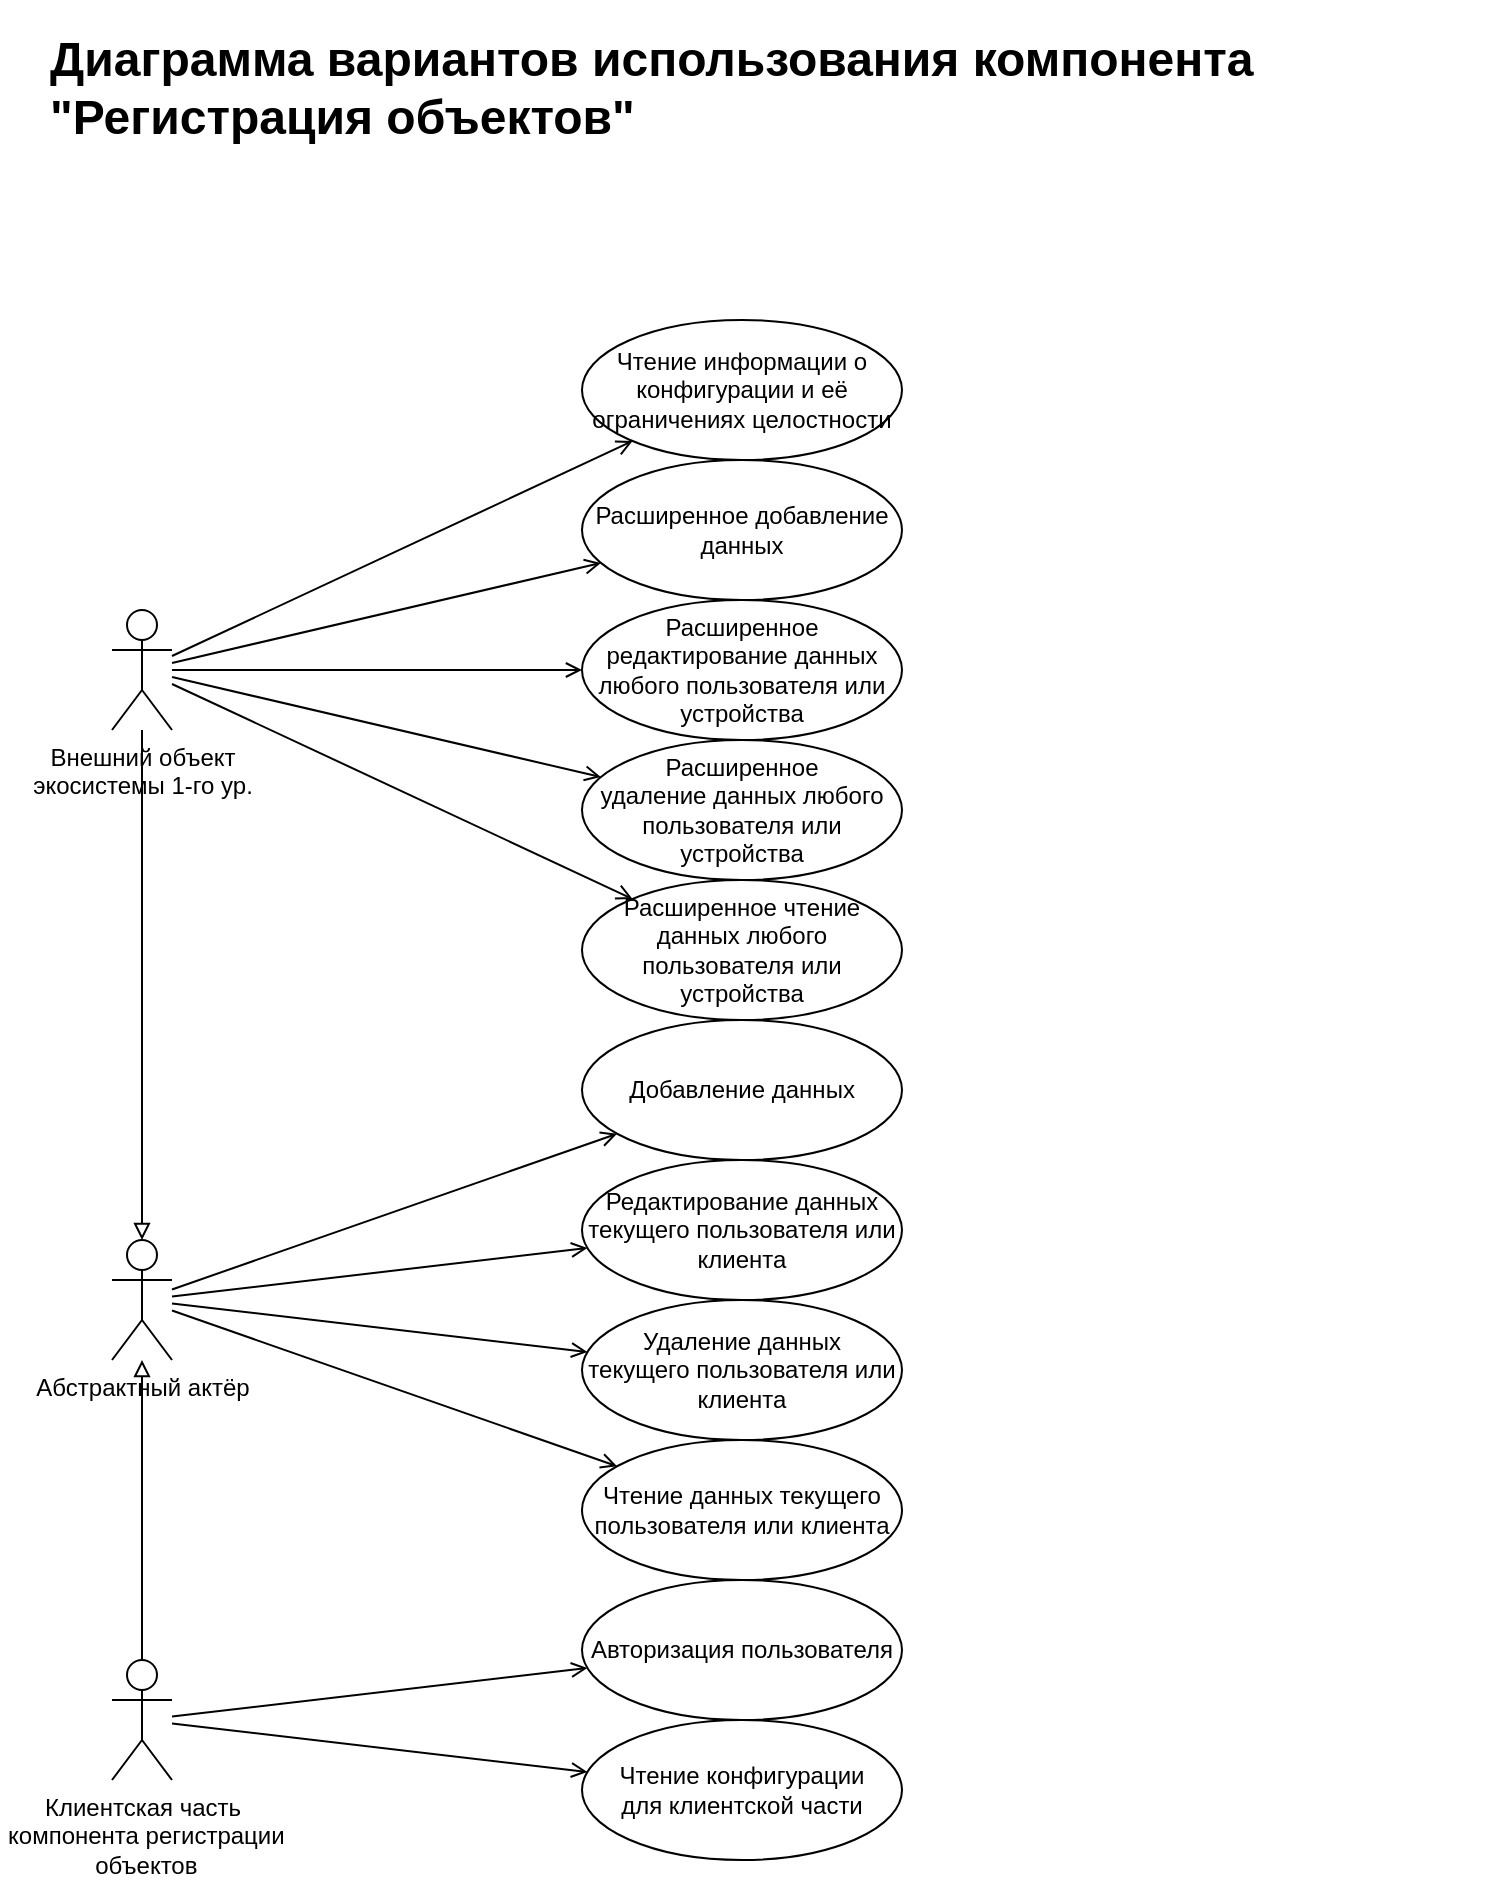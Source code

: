 <mxfile version="20.5.1" type="device"><diagram id="U4_9wr0KZ7HREwyEhOFJ" name="Страница 1"><mxGraphModel dx="1038" dy="547" grid="1" gridSize="10" guides="1" tooltips="1" connect="1" arrows="1" fold="1" page="1" pageScale="1" pageWidth="827" pageHeight="1169" math="0" shadow="0"><root><mxCell id="0"/><mxCell id="1" parent="0"/><mxCell id="p3q_ya9Ubd3qu7yRvcGt-15" value="Авторизация пользователя" style="ellipse;whiteSpace=wrap;html=1;" parent="1" vertex="1"><mxGeometry x="320" y="790" width="160" height="70" as="geometry"/></mxCell><mxCell id="p3q_ya9Ubd3qu7yRvcGt-16" value="Редактирование данных текущего пользователя или клиента" style="ellipse;whiteSpace=wrap;html=1;" parent="1" vertex="1"><mxGeometry x="320" y="580" width="160" height="70" as="geometry"/></mxCell><mxCell id="p3q_ya9Ubd3qu7yRvcGt-17" value="Удаление данных&lt;br&gt;текущего пользователя или клиента" style="ellipse;whiteSpace=wrap;html=1;" parent="1" vertex="1"><mxGeometry x="320" y="650" width="160" height="70" as="geometry"/></mxCell><mxCell id="p3q_ya9Ubd3qu7yRvcGt-18" value="Добавление данных" style="ellipse;whiteSpace=wrap;html=1;" parent="1" vertex="1"><mxGeometry x="320" y="510" width="160" height="70" as="geometry"/></mxCell><mxCell id="Xg7h5NaqQDHwaFNFOTuW-36" value="Расширенное редактирование данных&lt;br&gt;любого пользователя или устройства" style="ellipse;whiteSpace=wrap;html=1;" parent="1" vertex="1"><mxGeometry x="320" y="300" width="160" height="70" as="geometry"/></mxCell><mxCell id="Xg7h5NaqQDHwaFNFOTuW-37" value="Расширенное добавление данных" style="ellipse;whiteSpace=wrap;html=1;" parent="1" vertex="1"><mxGeometry x="320" y="230" width="160" height="70" as="geometry"/></mxCell><mxCell id="Xg7h5NaqQDHwaFNFOTuW-51" value="&lt;font style=&quot;vertical-align: inherit;&quot;&gt;&lt;font style=&quot;vertical-align: inherit;&quot;&gt;&lt;font style=&quot;vertical-align: inherit;&quot;&gt;&lt;font style=&quot;vertical-align: inherit;&quot;&gt;Абстрактный актёр&lt;br&gt;&lt;/font&gt;&lt;/font&gt;&lt;/font&gt;&lt;/font&gt;" style="shape=umlActor;verticalLabelPosition=bottom;verticalAlign=top;html=1;" parent="1" vertex="1"><mxGeometry x="85" y="620" width="30" height="60" as="geometry"/></mxCell><mxCell id="Xg7h5NaqQDHwaFNFOTuW-52" style="edgeStyle=none;rounded=0;orthogonalLoop=1;jettySize=auto;html=1;endArrow=open;endFill=0;" parent="1" source="R9RTJfPWiSETsl2e8sk9-13" target="p3q_ya9Ubd3qu7yRvcGt-15" edge="1"><mxGeometry relative="1" as="geometry"><mxPoint x="145" y="1179.0" as="sourcePoint"/><mxPoint x="205.0" y="1179.0" as="targetPoint"/></mxGeometry></mxCell><mxCell id="Xg7h5NaqQDHwaFNFOTuW-53" style="edgeStyle=none;rounded=0;orthogonalLoop=1;jettySize=auto;html=1;endArrow=open;endFill=0;" parent="1" source="0gAu33C20r6BXflEa7da-10" target="Xg7h5NaqQDHwaFNFOTuW-37" edge="1"><mxGeometry relative="1" as="geometry"><mxPoint x="325" y="828.947" as="sourcePoint"/><mxPoint x="662.094" y="902.955" as="targetPoint"/></mxGeometry></mxCell><mxCell id="Xg7h5NaqQDHwaFNFOTuW-54" style="edgeStyle=none;rounded=0;orthogonalLoop=1;jettySize=auto;html=1;endArrow=open;endFill=0;" parent="1" source="0gAu33C20r6BXflEa7da-10" target="Xg7h5NaqQDHwaFNFOTuW-36" edge="1"><mxGeometry relative="1" as="geometry"><mxPoint x="325" y="840" as="sourcePoint"/><mxPoint x="672.094" y="912.955" as="targetPoint"/></mxGeometry></mxCell><mxCell id="Xg7h5NaqQDHwaFNFOTuW-55" style="edgeStyle=none;rounded=0;orthogonalLoop=1;jettySize=auto;html=1;endArrow=open;endFill=0;" parent="1" source="0gAu33C20r6BXflEa7da-10" target="Xg7h5NaqQDHwaFNFOTuW-57" edge="1"><mxGeometry relative="1" as="geometry"><mxPoint x="325" y="851.053" as="sourcePoint"/><mxPoint x="682.094" y="922.955" as="targetPoint"/></mxGeometry></mxCell><mxCell id="Xg7h5NaqQDHwaFNFOTuW-56" style="rounded=0;orthogonalLoop=1;jettySize=auto;html=1;endArrow=block;endFill=0;" parent="1" source="0gAu33C20r6BXflEa7da-10" target="Xg7h5NaqQDHwaFNFOTuW-51" edge="1"><mxGeometry relative="1" as="geometry"><mxPoint x="210" y="590" as="sourcePoint"/><mxPoint x="295" y="825.517" as="targetPoint"/></mxGeometry></mxCell><mxCell id="Xg7h5NaqQDHwaFNFOTuW-57" value="Расширенное&lt;br&gt;удаление данных любого пользователя или устройства" style="ellipse;whiteSpace=wrap;html=1;" parent="1" vertex="1"><mxGeometry x="320" y="370" width="160" height="70" as="geometry"/></mxCell><mxCell id="0gAu33C20r6BXflEa7da-10" value="Внешний объект&lt;br&gt;экосистемы 1-го ур." style="shape=umlActor;verticalLabelPosition=bottom;verticalAlign=top;html=1;" parent="1" vertex="1"><mxGeometry x="85" y="305" width="30" height="60" as="geometry"/></mxCell><mxCell id="WktNn8InCTbizrGspF2c-1" value="Расширенное чтение данных любого пользователя или устройства" style="ellipse;whiteSpace=wrap;html=1;" parent="1" vertex="1"><mxGeometry x="320" y="440" width="160" height="70" as="geometry"/></mxCell><mxCell id="WktNn8InCTbizrGspF2c-8" value="Чтение данных текущего пользователя или клиента" style="ellipse;whiteSpace=wrap;html=1;" parent="1" vertex="1"><mxGeometry x="320" y="720" width="160" height="70" as="geometry"/></mxCell><mxCell id="WktNn8InCTbizrGspF2c-15" style="edgeStyle=none;rounded=0;orthogonalLoop=1;jettySize=auto;html=1;endArrow=open;endFill=0;" parent="1" source="0gAu33C20r6BXflEa7da-10" target="WktNn8InCTbizrGspF2c-1" edge="1"><mxGeometry relative="1" as="geometry"><mxPoint x="140" y="619.747" as="sourcePoint"/><mxPoint x="494.77" y="1086.786" as="targetPoint"/></mxGeometry></mxCell><mxCell id="WktNn8InCTbizrGspF2c-17" value="&lt;font style=&quot;vertical-align: inherit;&quot;&gt;&lt;font style=&quot;vertical-align: inherit;&quot;&gt;Чтение информации о конфигурации и её ограничениях целостности&lt;br&gt;&lt;/font&gt;&lt;/font&gt;" style="ellipse;whiteSpace=wrap;html=1;" parent="1" vertex="1"><mxGeometry x="320" y="160" width="160" height="70" as="geometry"/></mxCell><mxCell id="WktNn8InCTbizrGspF2c-20" style="edgeStyle=none;rounded=0;orthogonalLoop=1;jettySize=auto;html=1;endArrow=open;endFill=0;" parent="1" source="0gAu33C20r6BXflEa7da-10" target="WktNn8InCTbizrGspF2c-17" edge="1"><mxGeometry relative="1" as="geometry"><mxPoint x="135" y="477.848" as="sourcePoint"/><mxPoint x="476.986" y="200.796" as="targetPoint"/></mxGeometry></mxCell><mxCell id="uKPV12I7qfI57-2FXvkb-1" value="&lt;font style=&quot;vertical-align: inherit;&quot;&gt;&lt;font style=&quot;vertical-align: inherit;&quot;&gt;Чтение конфигурации&lt;br&gt;для клиентской части&lt;br&gt;&lt;/font&gt;&lt;/font&gt;" style="ellipse;whiteSpace=wrap;html=1;" parent="1" vertex="1"><mxGeometry x="320" y="860" width="160" height="70" as="geometry"/></mxCell><mxCell id="uKPV12I7qfI57-2FXvkb-2" style="edgeStyle=none;rounded=0;orthogonalLoop=1;jettySize=auto;html=1;endArrow=open;endFill=0;" parent="1" source="R9RTJfPWiSETsl2e8sk9-13" target="uKPV12I7qfI57-2FXvkb-1" edge="1"><mxGeometry relative="1" as="geometry"><mxPoint x="125" y="735" as="sourcePoint"/><mxPoint x="196.008" y="764.439" as="targetPoint"/></mxGeometry></mxCell><mxCell id="isrVynKJ2PXv9BRTWWs1-1" value="&lt;h1&gt;Диаграмма вариантов использования компонента &quot;Регистрация объектов&quot;&lt;/h1&gt;&lt;span style=&quot;text-align: center;&quot;&gt;&lt;br&gt;&lt;/span&gt;" style="text;html=1;strokeColor=none;fillColor=none;spacing=5;spacingTop=-20;overflow=hidden;rounded=0;whiteSpace=wrap;" parent="1" vertex="1"><mxGeometry x="49" y="10" width="730" height="110" as="geometry"/></mxCell><mxCell id="R9RTJfPWiSETsl2e8sk9-9" style="edgeStyle=none;rounded=0;orthogonalLoop=1;jettySize=auto;html=1;endArrow=open;endFill=0;" edge="1" parent="1" source="Xg7h5NaqQDHwaFNFOTuW-51" target="p3q_ya9Ubd3qu7yRvcGt-18"><mxGeometry relative="1" as="geometry"><mxPoint x="125" y="835" as="sourcePoint"/><mxPoint x="330" y="835" as="targetPoint"/></mxGeometry></mxCell><mxCell id="R9RTJfPWiSETsl2e8sk9-10" style="edgeStyle=none;rounded=0;orthogonalLoop=1;jettySize=auto;html=1;endArrow=open;endFill=0;" edge="1" parent="1" source="Xg7h5NaqQDHwaFNFOTuW-51" target="p3q_ya9Ubd3qu7yRvcGt-16"><mxGeometry relative="1" as="geometry"><mxPoint x="150" y="850" as="sourcePoint"/><mxPoint x="355" y="850" as="targetPoint"/></mxGeometry></mxCell><mxCell id="R9RTJfPWiSETsl2e8sk9-11" style="edgeStyle=none;rounded=0;orthogonalLoop=1;jettySize=auto;html=1;endArrow=open;endFill=0;" edge="1" parent="1" source="Xg7h5NaqQDHwaFNFOTuW-51" target="p3q_ya9Ubd3qu7yRvcGt-17"><mxGeometry relative="1" as="geometry"><mxPoint x="145" y="855" as="sourcePoint"/><mxPoint x="350" y="855" as="targetPoint"/></mxGeometry></mxCell><mxCell id="R9RTJfPWiSETsl2e8sk9-12" style="edgeStyle=none;rounded=0;orthogonalLoop=1;jettySize=auto;html=1;endArrow=open;endFill=0;" edge="1" parent="1" source="Xg7h5NaqQDHwaFNFOTuW-51" target="WktNn8InCTbizrGspF2c-8"><mxGeometry relative="1" as="geometry"><mxPoint x="155" y="865" as="sourcePoint"/><mxPoint x="360" y="865" as="targetPoint"/></mxGeometry></mxCell><mxCell id="R9RTJfPWiSETsl2e8sk9-13" value="&lt;font style=&quot;vertical-align: inherit;&quot;&gt;&lt;font style=&quot;vertical-align: inherit;&quot;&gt;&lt;font style=&quot;vertical-align: inherit;&quot;&gt;&lt;font style=&quot;vertical-align: inherit;&quot;&gt;Клиентская часть &lt;/font&gt;&lt;/font&gt;&lt;/font&gt;&lt;/font&gt;&lt;br&gt;&lt;font style=&quot;vertical-align: inherit;&quot;&gt;&lt;font style=&quot;vertical-align: inherit;&quot;&gt;&lt;font style=&quot;vertical-align: inherit;&quot;&gt;&lt;font style=&quot;vertical-align: inherit;&quot;&gt;&amp;nbsp;компонента регистрации&lt;br&gt;&amp;nbsp;объектов&lt;br&gt;&lt;/font&gt;&lt;/font&gt;&lt;/font&gt;&lt;/font&gt;" style="shape=umlActor;verticalLabelPosition=bottom;verticalAlign=top;html=1;" vertex="1" parent="1"><mxGeometry x="85" y="830" width="30" height="60" as="geometry"/></mxCell><mxCell id="R9RTJfPWiSETsl2e8sk9-14" style="rounded=0;orthogonalLoop=1;jettySize=auto;html=1;endArrow=block;endFill=0;" edge="1" parent="1" source="R9RTJfPWiSETsl2e8sk9-13" target="Xg7h5NaqQDHwaFNFOTuW-51"><mxGeometry relative="1" as="geometry"><mxPoint x="110" y="510" as="sourcePoint"/><mxPoint x="110" y="665" as="targetPoint"/></mxGeometry></mxCell></root></mxGraphModel></diagram></mxfile>